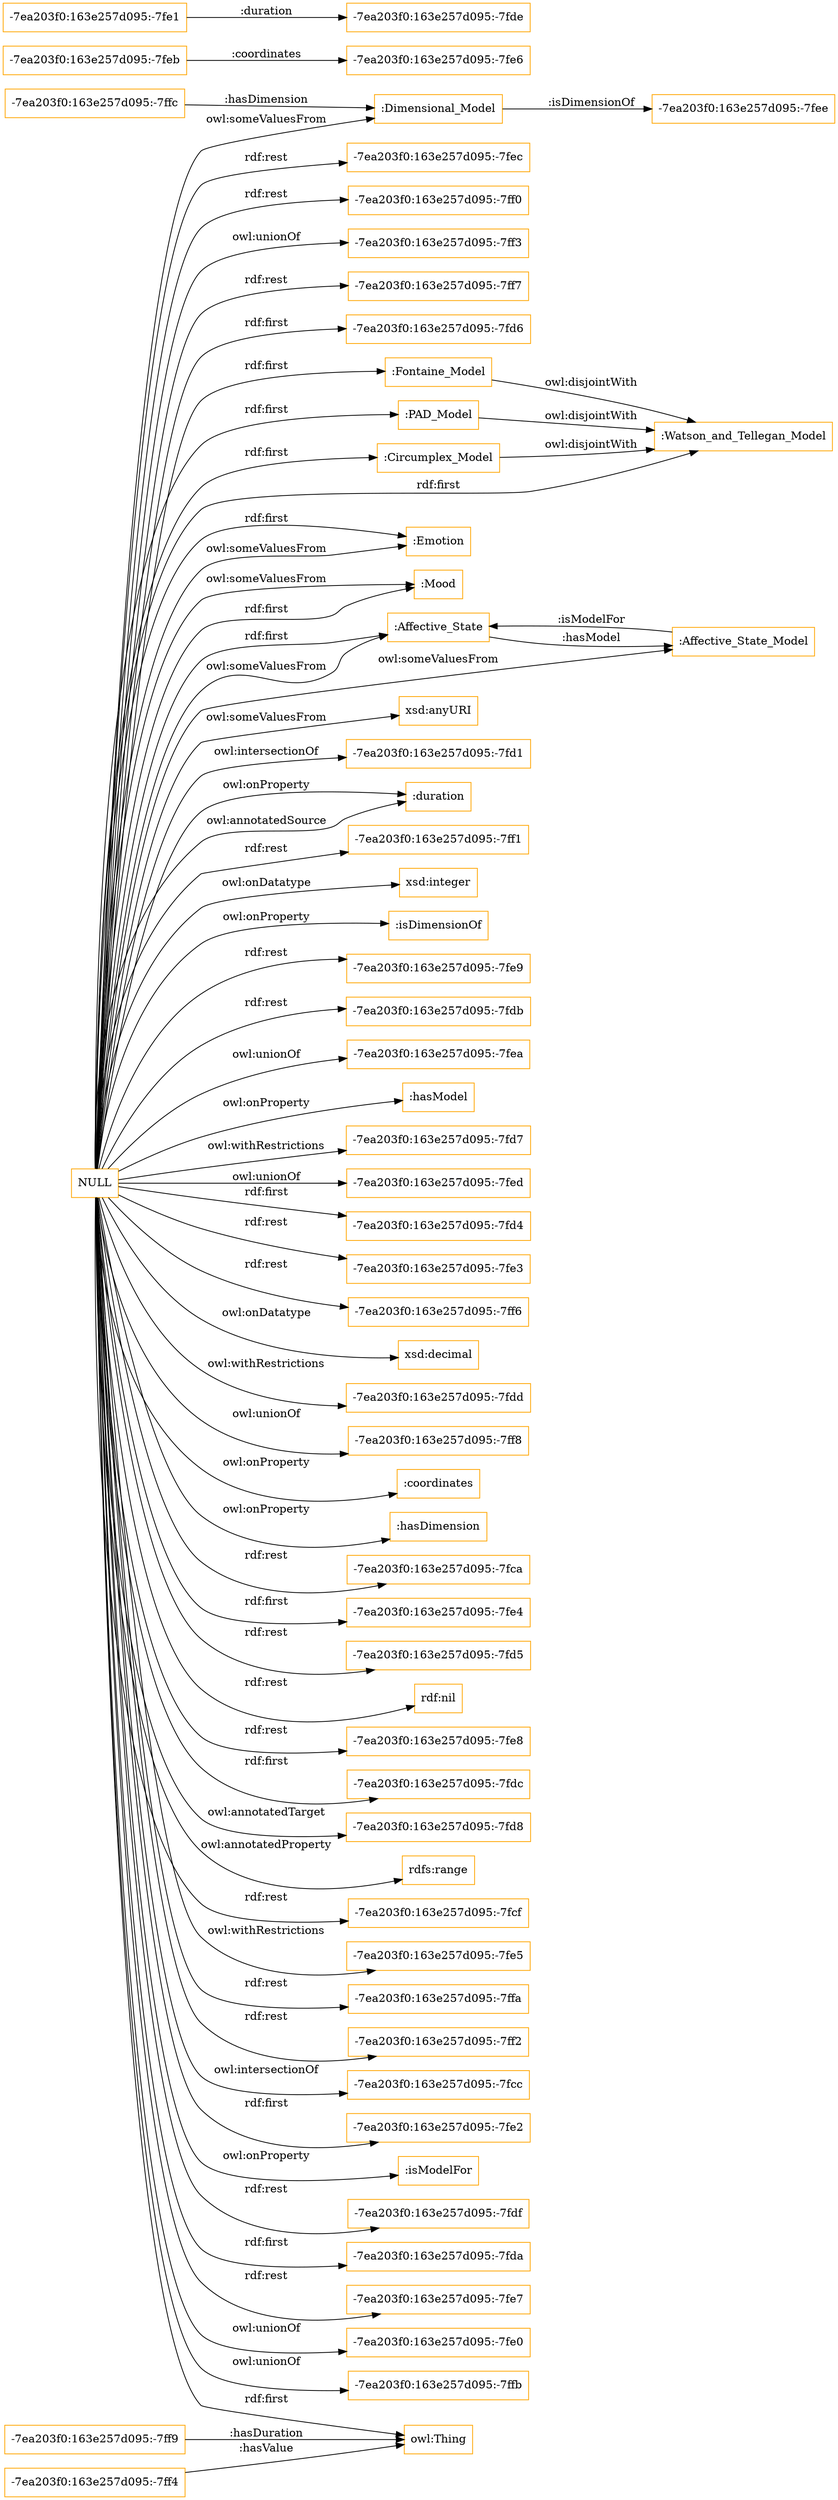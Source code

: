 digraph ar2dtool_diagram { 
rankdir=LR;
size="1501"
node [shape = rectangle, color="orange"]; ":Dimensional_Model" ":Fontaine_Model" ":PAD_Model" "-7ea203f0:163e257d095:-7ff9" ":Emotion" "-7ea203f0:163e257d095:-7fee" "-7ea203f0:163e257d095:-7feb" ":Mood" ":Affective_State" "-7ea203f0:163e257d095:-7fe1" ":Watson_and_Tellegan_Model" "-7ea203f0:163e257d095:-7ff4" "-7ea203f0:163e257d095:-7ffc" ":Affective_State_Model" ":Circumplex_Model" ; /*classes style*/
	":Circumplex_Model" -> ":Watson_and_Tellegan_Model" [ label = "owl:disjointWith" ];
	":Fontaine_Model" -> ":Watson_and_Tellegan_Model" [ label = "owl:disjointWith" ];
	":PAD_Model" -> ":Watson_and_Tellegan_Model" [ label = "owl:disjointWith" ];
	"NULL" -> ":PAD_Model" [ label = "rdf:first" ];
	"NULL" -> "xsd:anyURI" [ label = "owl:someValuesFrom" ];
	"NULL" -> "-7ea203f0:163e257d095:-7fd1" [ label = "owl:intersectionOf" ];
	"NULL" -> ":duration" [ label = "owl:onProperty" ];
	"NULL" -> "-7ea203f0:163e257d095:-7ff1" [ label = "rdf:rest" ];
	"NULL" -> "xsd:integer" [ label = "owl:onDatatype" ];
	"NULL" -> ":isDimensionOf" [ label = "owl:onProperty" ];
	"NULL" -> "-7ea203f0:163e257d095:-7fe9" [ label = "rdf:rest" ];
	"NULL" -> "-7ea203f0:163e257d095:-7fdb" [ label = "rdf:rest" ];
	"NULL" -> "-7ea203f0:163e257d095:-7fea" [ label = "owl:unionOf" ];
	"NULL" -> ":hasModel" [ label = "owl:onProperty" ];
	"NULL" -> "-7ea203f0:163e257d095:-7fd7" [ label = "owl:withRestrictions" ];
	"NULL" -> "-7ea203f0:163e257d095:-7fed" [ label = "owl:unionOf" ];
	"NULL" -> "-7ea203f0:163e257d095:-7fd4" [ label = "rdf:first" ];
	"NULL" -> "-7ea203f0:163e257d095:-7fe3" [ label = "rdf:rest" ];
	"NULL" -> "-7ea203f0:163e257d095:-7ff6" [ label = "rdf:rest" ];
	"NULL" -> "xsd:decimal" [ label = "owl:onDatatype" ];
	"NULL" -> "-7ea203f0:163e257d095:-7fdd" [ label = "owl:withRestrictions" ];
	"NULL" -> "-7ea203f0:163e257d095:-7ff8" [ label = "owl:unionOf" ];
	"NULL" -> ":coordinates" [ label = "owl:onProperty" ];
	"NULL" -> ":hasDimension" [ label = "owl:onProperty" ];
	"NULL" -> "-7ea203f0:163e257d095:-7fca" [ label = "rdf:rest" ];
	"NULL" -> "-7ea203f0:163e257d095:-7fe4" [ label = "rdf:first" ];
	"NULL" -> ":Affective_State_Model" [ label = "owl:someValuesFrom" ];
	"NULL" -> "-7ea203f0:163e257d095:-7fd5" [ label = "rdf:rest" ];
	"NULL" -> ":Fontaine_Model" [ label = "rdf:first" ];
	"NULL" -> "rdf:nil" [ label = "rdf:rest" ];
	"NULL" -> "-7ea203f0:163e257d095:-7fe8" [ label = "rdf:rest" ];
	"NULL" -> "-7ea203f0:163e257d095:-7fdc" [ label = "rdf:first" ];
	"NULL" -> ":Mood" [ label = "owl:someValuesFrom" ];
	"NULL" -> ":Circumplex_Model" [ label = "rdf:first" ];
	"NULL" -> "-7ea203f0:163e257d095:-7fd8" [ label = "owl:annotatedTarget" ];
	"NULL" -> "rdfs:range" [ label = "owl:annotatedProperty" ];
	"NULL" -> ":Emotion" [ label = "rdf:first" ];
	"NULL" -> "-7ea203f0:163e257d095:-7fcf" [ label = "rdf:rest" ];
	"NULL" -> ":duration" [ label = "owl:annotatedSource" ];
	"NULL" -> "owl:Thing" [ label = "rdf:first" ];
	"NULL" -> "-7ea203f0:163e257d095:-7fe5" [ label = "owl:withRestrictions" ];
	"NULL" -> ":Emotion" [ label = "owl:someValuesFrom" ];
	"NULL" -> "-7ea203f0:163e257d095:-7ffa" [ label = "rdf:rest" ];
	"NULL" -> "-7ea203f0:163e257d095:-7ff2" [ label = "rdf:rest" ];
	"NULL" -> ":Affective_State" [ label = "owl:someValuesFrom" ];
	"NULL" -> "-7ea203f0:163e257d095:-7fcc" [ label = "owl:intersectionOf" ];
	"NULL" -> "-7ea203f0:163e257d095:-7fe2" [ label = "rdf:first" ];
	"NULL" -> ":Watson_and_Tellegan_Model" [ label = "rdf:first" ];
	"NULL" -> ":isModelFor" [ label = "owl:onProperty" ];
	"NULL" -> "-7ea203f0:163e257d095:-7fdf" [ label = "rdf:rest" ];
	"NULL" -> "-7ea203f0:163e257d095:-7fda" [ label = "rdf:first" ];
	"NULL" -> ":Mood" [ label = "rdf:first" ];
	"NULL" -> "-7ea203f0:163e257d095:-7fe7" [ label = "rdf:rest" ];
	"NULL" -> "-7ea203f0:163e257d095:-7fe0" [ label = "owl:unionOf" ];
	"NULL" -> ":Affective_State" [ label = "rdf:first" ];
	"NULL" -> ":Dimensional_Model" [ label = "owl:someValuesFrom" ];
	"NULL" -> "-7ea203f0:163e257d095:-7ffb" [ label = "owl:unionOf" ];
	"NULL" -> "-7ea203f0:163e257d095:-7fec" [ label = "rdf:rest" ];
	"NULL" -> "-7ea203f0:163e257d095:-7ff0" [ label = "rdf:rest" ];
	"NULL" -> "-7ea203f0:163e257d095:-7ff3" [ label = "owl:unionOf" ];
	"NULL" -> "-7ea203f0:163e257d095:-7ff7" [ label = "rdf:rest" ];
	"NULL" -> "-7ea203f0:163e257d095:-7fd6" [ label = "rdf:first" ];
	":Dimensional_Model" -> "-7ea203f0:163e257d095:-7fee" [ label = ":isDimensionOf" ];
	"-7ea203f0:163e257d095:-7feb" -> "-7ea203f0:163e257d095:-7fe6" [ label = ":coordinates" ];
	":Affective_State_Model" -> ":Affective_State" [ label = ":isModelFor" ];
	"-7ea203f0:163e257d095:-7ffc" -> ":Dimensional_Model" [ label = ":hasDimension" ];
	":Affective_State" -> ":Affective_State_Model" [ label = ":hasModel" ];
	"-7ea203f0:163e257d095:-7ff4" -> "owl:Thing" [ label = ":hasValue" ];
	"-7ea203f0:163e257d095:-7fe1" -> "-7ea203f0:163e257d095:-7fde" [ label = ":duration" ];
	"-7ea203f0:163e257d095:-7ff9" -> "owl:Thing" [ label = ":hasDuration" ];

}
